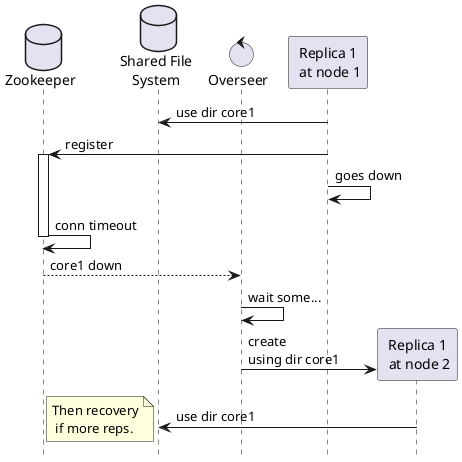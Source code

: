 @startuml
hide footbox
database "Zookeeper" as zk
database "Shared File\nSystem" as nfs
control "Overseer" as os
participant "Replica 1\n at node 1" as n1

n1->nfs: use dir core1
n1->zk:register
activate zk
n1->n1: goes down
zk->zk: conn timeout
deactivate zk
zk-->os: core1 down
os->os: wait some...
create participant "Replica 1\n at node 2" as n2
os->n2: create \nusing dir core1
n2->nfs:use dir core1
note left: Then recovery\n if more reps.



@enduml